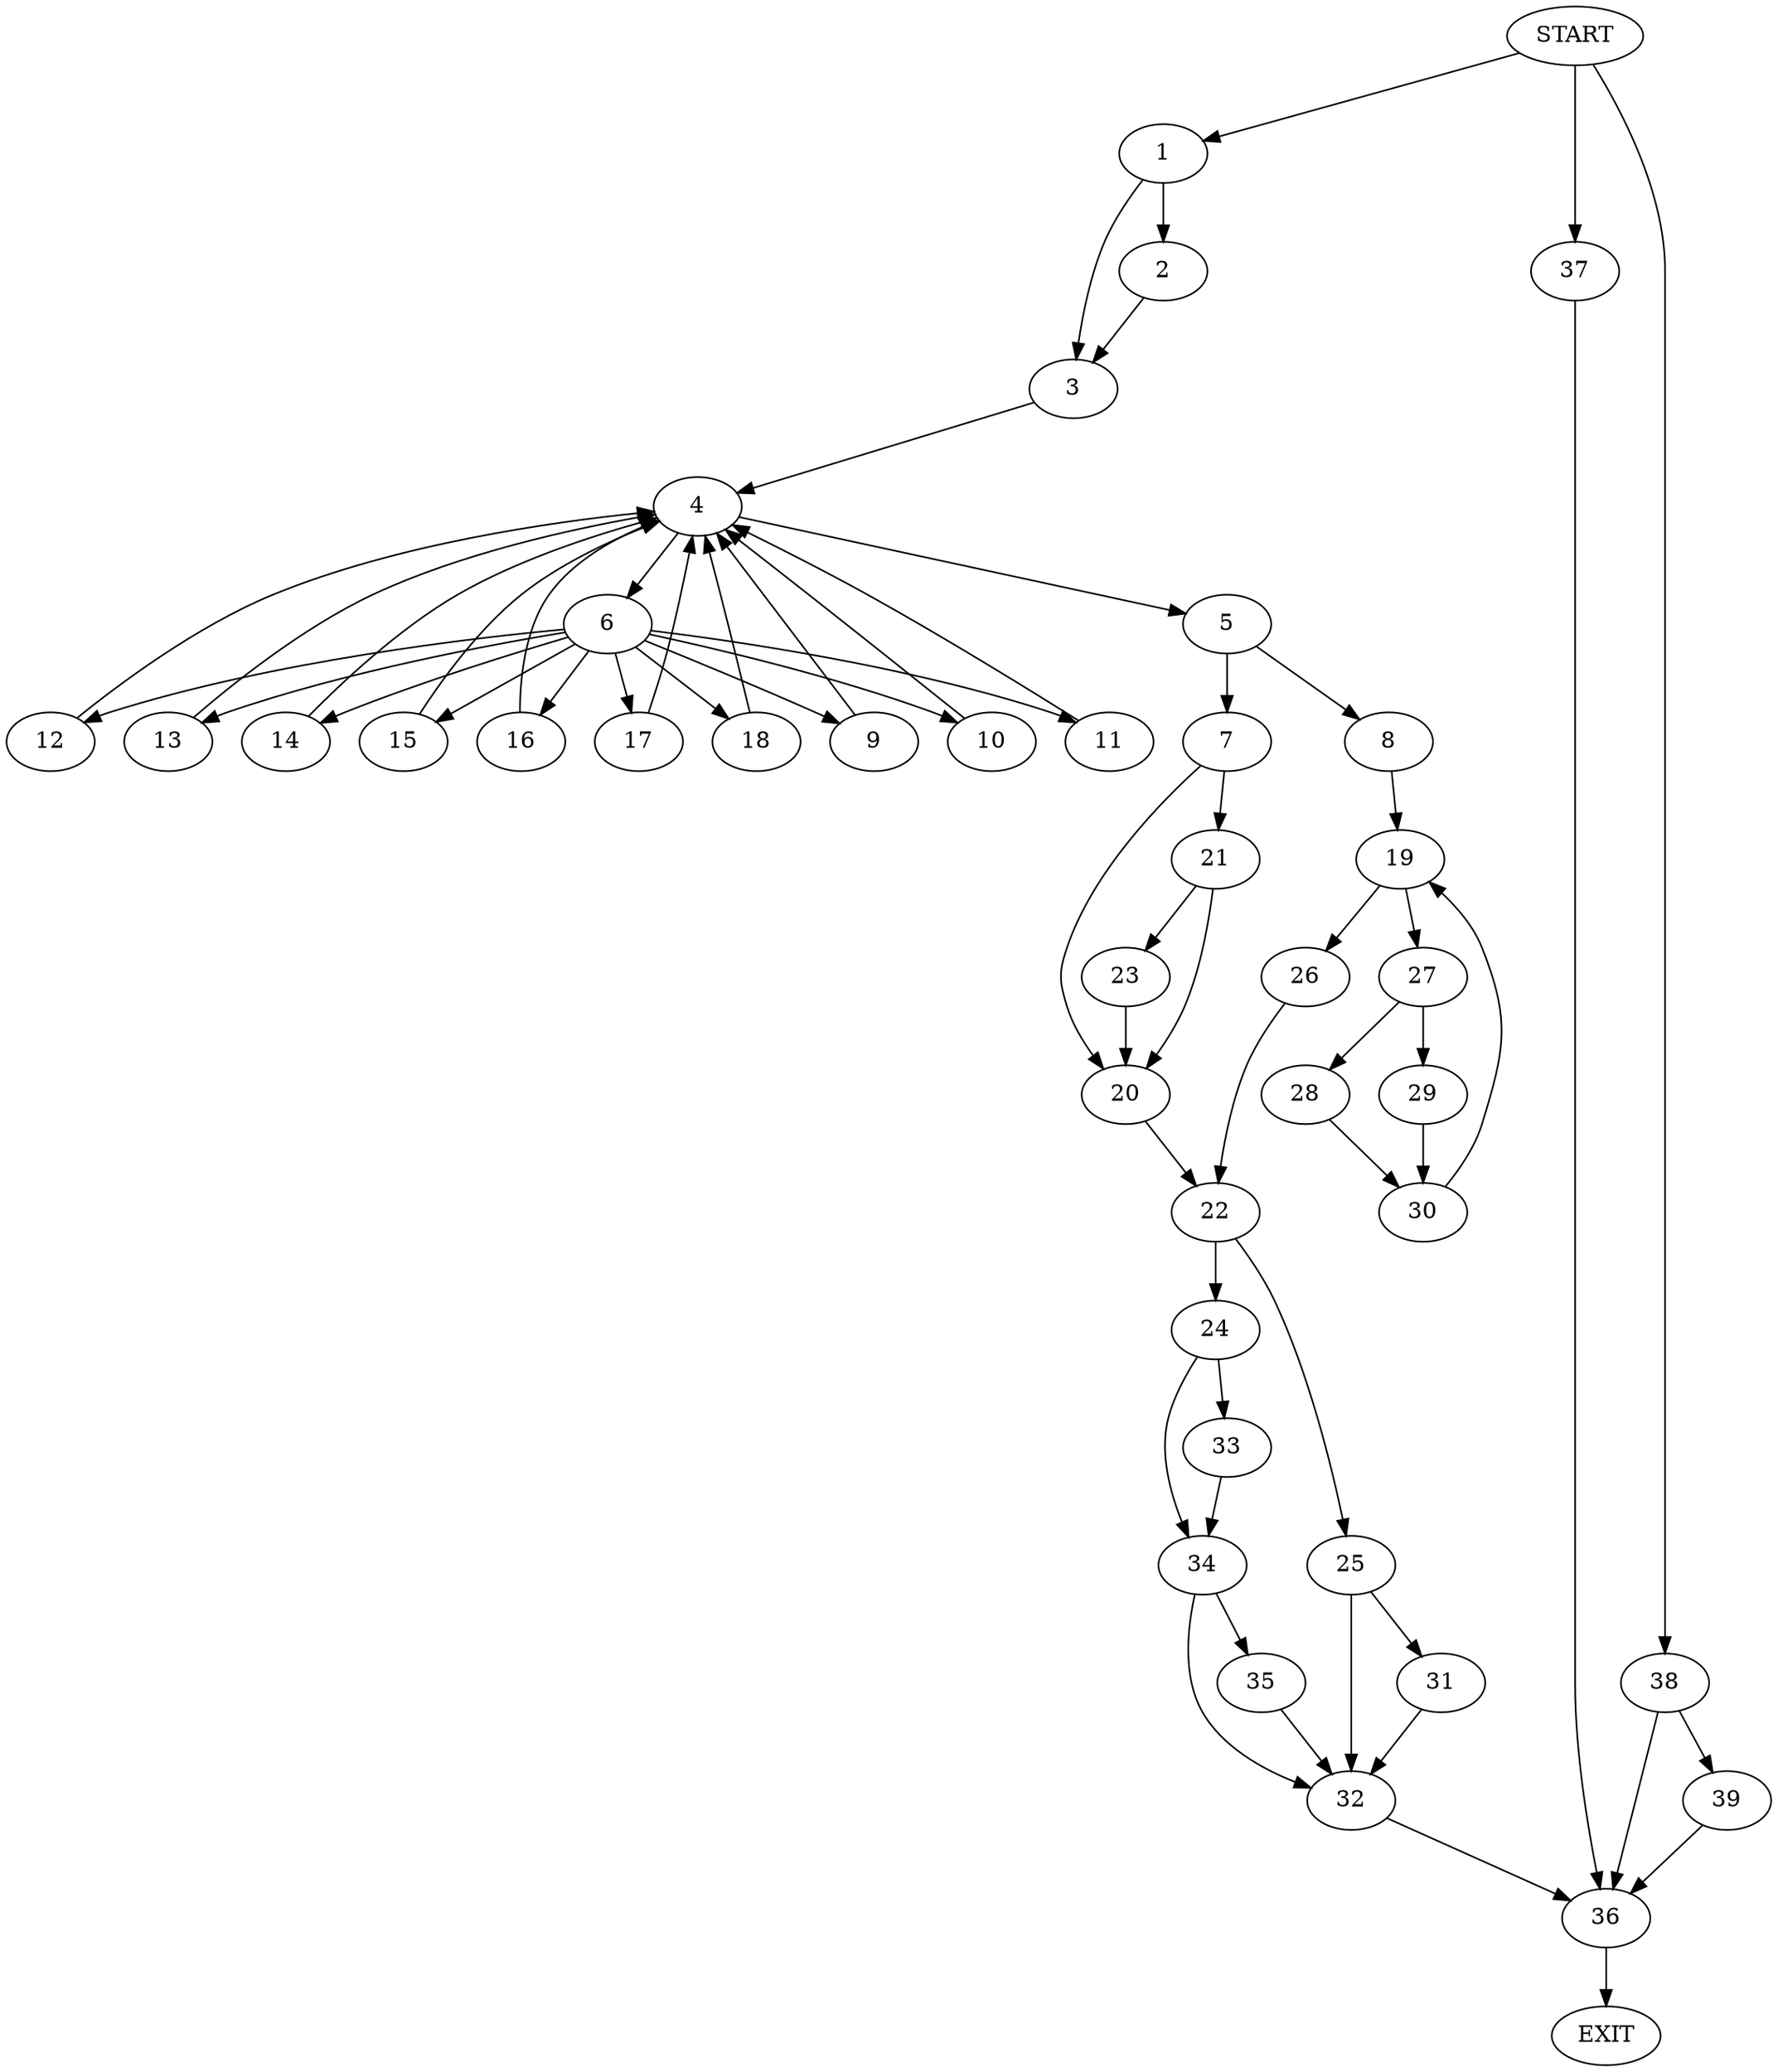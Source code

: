 digraph {
0 [label="START"]
40 [label="EXIT"]
0 -> 1
1 -> 2
1 -> 3
2 -> 3
3 -> 4
4 -> 5
4 -> 6
5 -> 7
5 -> 8
6 -> 9
6 -> 10
6 -> 11
6 -> 12
6 -> 13
6 -> 14
6 -> 15
6 -> 16
6 -> 17
6 -> 18
16 -> 4
13 -> 4
14 -> 4
9 -> 4
11 -> 4
10 -> 4
18 -> 4
12 -> 4
15 -> 4
17 -> 4
8 -> 19
7 -> 20
7 -> 21
20 -> 22
21 -> 23
21 -> 20
23 -> 20
22 -> 24
22 -> 25
19 -> 26
19 -> 27
26 -> 22
27 -> 28
27 -> 29
29 -> 30
28 -> 30
30 -> 19
25 -> 31
25 -> 32
24 -> 33
24 -> 34
33 -> 34
34 -> 35
34 -> 32
32 -> 36
35 -> 32
31 -> 32
36 -> 40
0 -> 37
37 -> 36
0 -> 38
38 -> 36
38 -> 39
39 -> 36
}

